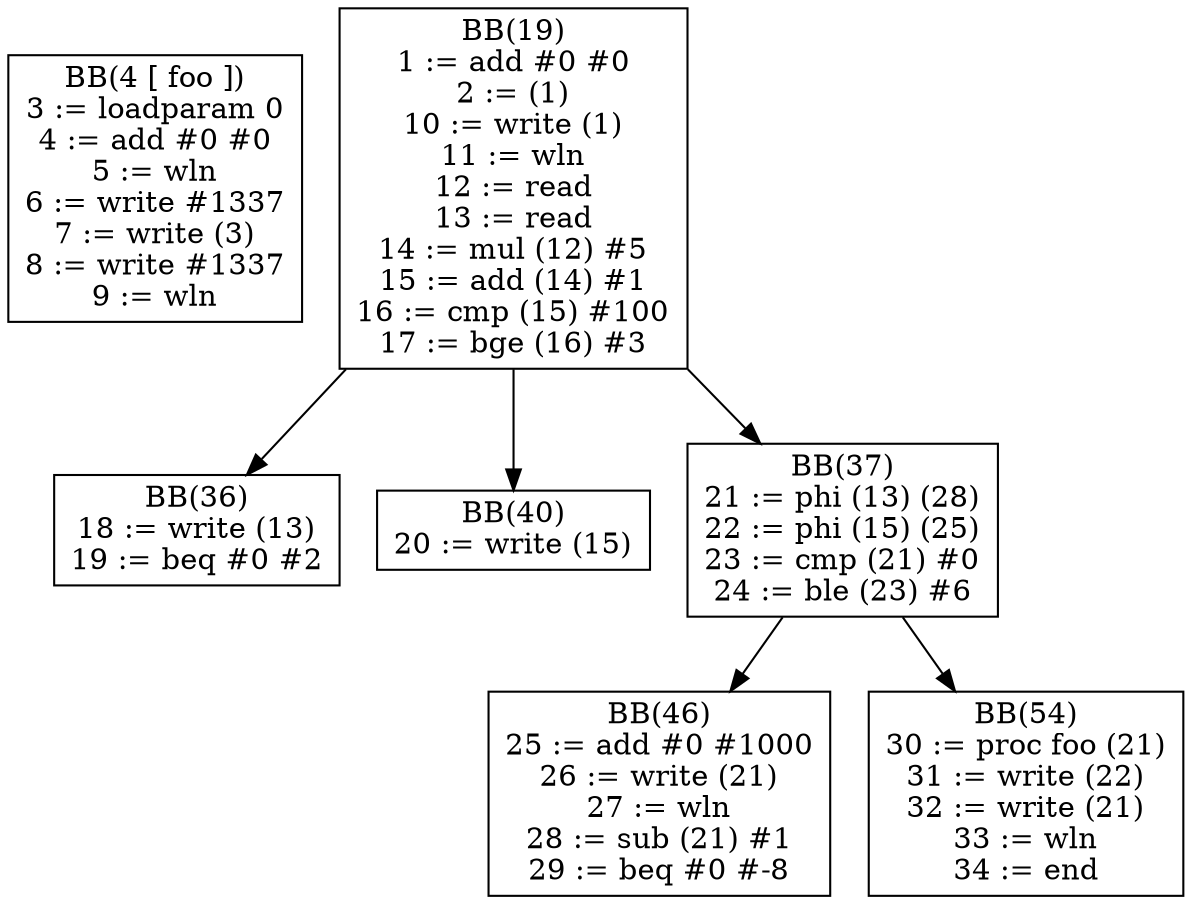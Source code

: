 digraph dom {
BB4[shape = box, label = "BB(4 [ foo ])\n" + "3 := loadparam 0\n" + "4 := add #0 #0\n" + "5 := wln\n" + "6 := write #1337\n" + "7 := write (3)\n" + "8 := write #1337\n" + "9 := wln\n"];
BB19[shape = box, label = "BB(19)\n" + "1 := add #0 #0\n" + "2 := (1)\n" + "10 := write (1)\n" + "11 := wln\n" + "12 := read\n" + "13 := read\n" + "14 := mul (12) #5\n" + "15 := add (14) #1\n" + "16 := cmp (15) #100\n" + "17 := bge (16) #3\n"];
BB36[shape = box, label = "BB(36)\n" + "18 := write (13)\n" + "19 := beq #0 #2\n"];
BB40[shape = box, label = "BB(40)\n" + "20 := write (15)\n"];
BB37[shape = box, label = "BB(37)\n" + "21 := phi (13) (28)\n" + "22 := phi (15) (25)\n" + "23 := cmp (21) #0\n" + "24 := ble (23) #6\n"];
BB46[shape = box, label = "BB(46)\n" + "25 := add #0 #1000\n" + "26 := write (21)\n" + "27 := wln\n" + "28 := sub (21) #1\n" + "29 := beq #0 #-8\n"];
BB54[shape = box, label = "BB(54)\n" + "30 := proc foo (21)\n" + "31 := write (22)\n" + "32 := write (21)\n" + "33 := wln\n" + "34 := end\n"];
BB19 -> BB36;
BB19 -> BB40;
BB19 -> BB37;
BB37 -> BB46;
BB37 -> BB54;
}
